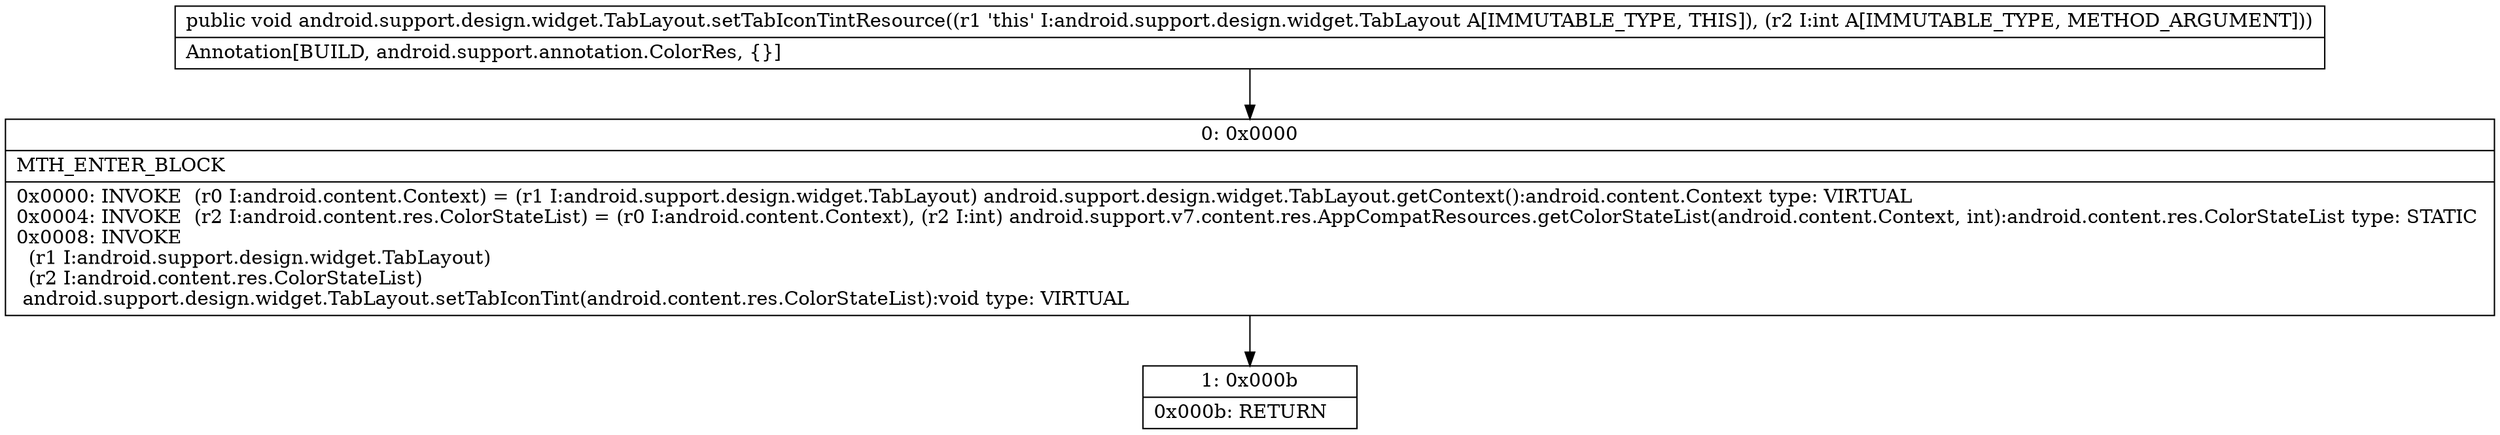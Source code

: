 digraph "CFG forandroid.support.design.widget.TabLayout.setTabIconTintResource(I)V" {
Node_0 [shape=record,label="{0\:\ 0x0000|MTH_ENTER_BLOCK\l|0x0000: INVOKE  (r0 I:android.content.Context) = (r1 I:android.support.design.widget.TabLayout) android.support.design.widget.TabLayout.getContext():android.content.Context type: VIRTUAL \l0x0004: INVOKE  (r2 I:android.content.res.ColorStateList) = (r0 I:android.content.Context), (r2 I:int) android.support.v7.content.res.AppCompatResources.getColorStateList(android.content.Context, int):android.content.res.ColorStateList type: STATIC \l0x0008: INVOKE  \l  (r1 I:android.support.design.widget.TabLayout)\l  (r2 I:android.content.res.ColorStateList)\l android.support.design.widget.TabLayout.setTabIconTint(android.content.res.ColorStateList):void type: VIRTUAL \l}"];
Node_1 [shape=record,label="{1\:\ 0x000b|0x000b: RETURN   \l}"];
MethodNode[shape=record,label="{public void android.support.design.widget.TabLayout.setTabIconTintResource((r1 'this' I:android.support.design.widget.TabLayout A[IMMUTABLE_TYPE, THIS]), (r2 I:int A[IMMUTABLE_TYPE, METHOD_ARGUMENT]))  | Annotation[BUILD, android.support.annotation.ColorRes, \{\}]\l}"];
MethodNode -> Node_0;
Node_0 -> Node_1;
}

